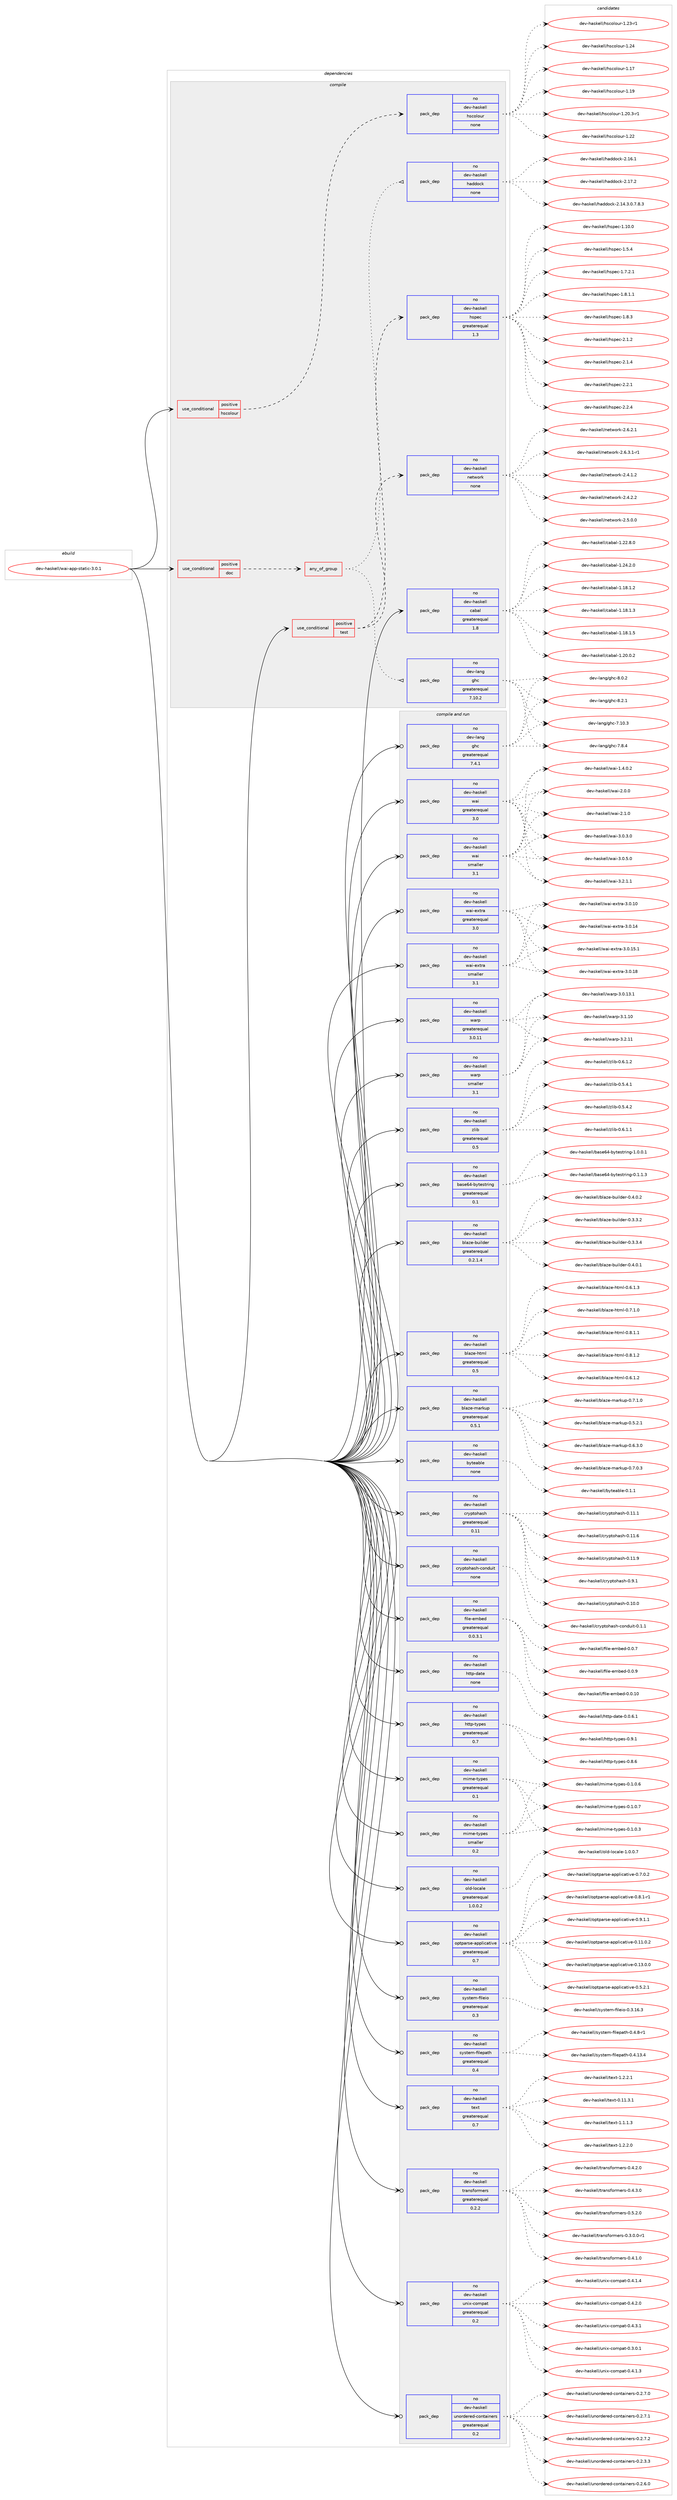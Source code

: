 digraph prolog {

# *************
# Graph options
# *************

newrank=true;
concentrate=true;
compound=true;
graph [rankdir=LR,fontname=Helvetica,fontsize=10,ranksep=1.5];#, ranksep=2.5, nodesep=0.2];
edge  [arrowhead=vee];
node  [fontname=Helvetica,fontsize=10];

# **********
# The ebuild
# **********

subgraph cluster_leftcol {
color=gray;
rank=same;
label=<<i>ebuild</i>>;
id [label="dev-haskell/wai-app-static-3.0.1", color=red, width=4, href="../dev-haskell/wai-app-static-3.0.1.svg"];
}

# ****************
# The dependencies
# ****************

subgraph cluster_midcol {
color=gray;
label=<<i>dependencies</i>>;
subgraph cluster_compile {
fillcolor="#eeeeee";
style=filled;
label=<<i>compile</i>>;
subgraph cond21308 {
dependency95337 [label=<<TABLE BORDER="0" CELLBORDER="1" CELLSPACING="0" CELLPADDING="4"><TR><TD ROWSPAN="3" CELLPADDING="10">use_conditional</TD></TR><TR><TD>positive</TD></TR><TR><TD>doc</TD></TR></TABLE>>, shape=none, color=red];
subgraph any2870 {
dependency95338 [label=<<TABLE BORDER="0" CELLBORDER="1" CELLSPACING="0" CELLPADDING="4"><TR><TD CELLPADDING="10">any_of_group</TD></TR></TABLE>>, shape=none, color=red];subgraph pack71129 {
dependency95339 [label=<<TABLE BORDER="0" CELLBORDER="1" CELLSPACING="0" CELLPADDING="4" WIDTH="220"><TR><TD ROWSPAN="6" CELLPADDING="30">pack_dep</TD></TR><TR><TD WIDTH="110">no</TD></TR><TR><TD>dev-haskell</TD></TR><TR><TD>haddock</TD></TR><TR><TD>none</TD></TR><TR><TD></TD></TR></TABLE>>, shape=none, color=blue];
}
dependency95338:e -> dependency95339:w [weight=20,style="dotted",arrowhead="oinv"];
subgraph pack71130 {
dependency95340 [label=<<TABLE BORDER="0" CELLBORDER="1" CELLSPACING="0" CELLPADDING="4" WIDTH="220"><TR><TD ROWSPAN="6" CELLPADDING="30">pack_dep</TD></TR><TR><TD WIDTH="110">no</TD></TR><TR><TD>dev-lang</TD></TR><TR><TD>ghc</TD></TR><TR><TD>greaterequal</TD></TR><TR><TD>7.10.2</TD></TR></TABLE>>, shape=none, color=blue];
}
dependency95338:e -> dependency95340:w [weight=20,style="dotted",arrowhead="oinv"];
}
dependency95337:e -> dependency95338:w [weight=20,style="dashed",arrowhead="vee"];
}
id:e -> dependency95337:w [weight=20,style="solid",arrowhead="vee"];
subgraph cond21309 {
dependency95341 [label=<<TABLE BORDER="0" CELLBORDER="1" CELLSPACING="0" CELLPADDING="4"><TR><TD ROWSPAN="3" CELLPADDING="10">use_conditional</TD></TR><TR><TD>positive</TD></TR><TR><TD>hscolour</TD></TR></TABLE>>, shape=none, color=red];
subgraph pack71131 {
dependency95342 [label=<<TABLE BORDER="0" CELLBORDER="1" CELLSPACING="0" CELLPADDING="4" WIDTH="220"><TR><TD ROWSPAN="6" CELLPADDING="30">pack_dep</TD></TR><TR><TD WIDTH="110">no</TD></TR><TR><TD>dev-haskell</TD></TR><TR><TD>hscolour</TD></TR><TR><TD>none</TD></TR><TR><TD></TD></TR></TABLE>>, shape=none, color=blue];
}
dependency95341:e -> dependency95342:w [weight=20,style="dashed",arrowhead="vee"];
}
id:e -> dependency95341:w [weight=20,style="solid",arrowhead="vee"];
subgraph cond21310 {
dependency95343 [label=<<TABLE BORDER="0" CELLBORDER="1" CELLSPACING="0" CELLPADDING="4"><TR><TD ROWSPAN="3" CELLPADDING="10">use_conditional</TD></TR><TR><TD>positive</TD></TR><TR><TD>test</TD></TR></TABLE>>, shape=none, color=red];
subgraph pack71132 {
dependency95344 [label=<<TABLE BORDER="0" CELLBORDER="1" CELLSPACING="0" CELLPADDING="4" WIDTH="220"><TR><TD ROWSPAN="6" CELLPADDING="30">pack_dep</TD></TR><TR><TD WIDTH="110">no</TD></TR><TR><TD>dev-haskell</TD></TR><TR><TD>hspec</TD></TR><TR><TD>greaterequal</TD></TR><TR><TD>1.3</TD></TR></TABLE>>, shape=none, color=blue];
}
dependency95343:e -> dependency95344:w [weight=20,style="dashed",arrowhead="vee"];
subgraph pack71133 {
dependency95345 [label=<<TABLE BORDER="0" CELLBORDER="1" CELLSPACING="0" CELLPADDING="4" WIDTH="220"><TR><TD ROWSPAN="6" CELLPADDING="30">pack_dep</TD></TR><TR><TD WIDTH="110">no</TD></TR><TR><TD>dev-haskell</TD></TR><TR><TD>network</TD></TR><TR><TD>none</TD></TR><TR><TD></TD></TR></TABLE>>, shape=none, color=blue];
}
dependency95343:e -> dependency95345:w [weight=20,style="dashed",arrowhead="vee"];
}
id:e -> dependency95343:w [weight=20,style="solid",arrowhead="vee"];
subgraph pack71134 {
dependency95346 [label=<<TABLE BORDER="0" CELLBORDER="1" CELLSPACING="0" CELLPADDING="4" WIDTH="220"><TR><TD ROWSPAN="6" CELLPADDING="30">pack_dep</TD></TR><TR><TD WIDTH="110">no</TD></TR><TR><TD>dev-haskell</TD></TR><TR><TD>cabal</TD></TR><TR><TD>greaterequal</TD></TR><TR><TD>1.8</TD></TR></TABLE>>, shape=none, color=blue];
}
id:e -> dependency95346:w [weight=20,style="solid",arrowhead="vee"];
}
subgraph cluster_compileandrun {
fillcolor="#eeeeee";
style=filled;
label=<<i>compile and run</i>>;
subgraph pack71135 {
dependency95347 [label=<<TABLE BORDER="0" CELLBORDER="1" CELLSPACING="0" CELLPADDING="4" WIDTH="220"><TR><TD ROWSPAN="6" CELLPADDING="30">pack_dep</TD></TR><TR><TD WIDTH="110">no</TD></TR><TR><TD>dev-haskell</TD></TR><TR><TD>base64-bytestring</TD></TR><TR><TD>greaterequal</TD></TR><TR><TD>0.1</TD></TR></TABLE>>, shape=none, color=blue];
}
id:e -> dependency95347:w [weight=20,style="solid",arrowhead="odotvee"];
subgraph pack71136 {
dependency95348 [label=<<TABLE BORDER="0" CELLBORDER="1" CELLSPACING="0" CELLPADDING="4" WIDTH="220"><TR><TD ROWSPAN="6" CELLPADDING="30">pack_dep</TD></TR><TR><TD WIDTH="110">no</TD></TR><TR><TD>dev-haskell</TD></TR><TR><TD>blaze-builder</TD></TR><TR><TD>greaterequal</TD></TR><TR><TD>0.2.1.4</TD></TR></TABLE>>, shape=none, color=blue];
}
id:e -> dependency95348:w [weight=20,style="solid",arrowhead="odotvee"];
subgraph pack71137 {
dependency95349 [label=<<TABLE BORDER="0" CELLBORDER="1" CELLSPACING="0" CELLPADDING="4" WIDTH="220"><TR><TD ROWSPAN="6" CELLPADDING="30">pack_dep</TD></TR><TR><TD WIDTH="110">no</TD></TR><TR><TD>dev-haskell</TD></TR><TR><TD>blaze-html</TD></TR><TR><TD>greaterequal</TD></TR><TR><TD>0.5</TD></TR></TABLE>>, shape=none, color=blue];
}
id:e -> dependency95349:w [weight=20,style="solid",arrowhead="odotvee"];
subgraph pack71138 {
dependency95350 [label=<<TABLE BORDER="0" CELLBORDER="1" CELLSPACING="0" CELLPADDING="4" WIDTH="220"><TR><TD ROWSPAN="6" CELLPADDING="30">pack_dep</TD></TR><TR><TD WIDTH="110">no</TD></TR><TR><TD>dev-haskell</TD></TR><TR><TD>blaze-markup</TD></TR><TR><TD>greaterequal</TD></TR><TR><TD>0.5.1</TD></TR></TABLE>>, shape=none, color=blue];
}
id:e -> dependency95350:w [weight=20,style="solid",arrowhead="odotvee"];
subgraph pack71139 {
dependency95351 [label=<<TABLE BORDER="0" CELLBORDER="1" CELLSPACING="0" CELLPADDING="4" WIDTH="220"><TR><TD ROWSPAN="6" CELLPADDING="30">pack_dep</TD></TR><TR><TD WIDTH="110">no</TD></TR><TR><TD>dev-haskell</TD></TR><TR><TD>byteable</TD></TR><TR><TD>none</TD></TR><TR><TD></TD></TR></TABLE>>, shape=none, color=blue];
}
id:e -> dependency95351:w [weight=20,style="solid",arrowhead="odotvee"];
subgraph pack71140 {
dependency95352 [label=<<TABLE BORDER="0" CELLBORDER="1" CELLSPACING="0" CELLPADDING="4" WIDTH="220"><TR><TD ROWSPAN="6" CELLPADDING="30">pack_dep</TD></TR><TR><TD WIDTH="110">no</TD></TR><TR><TD>dev-haskell</TD></TR><TR><TD>cryptohash</TD></TR><TR><TD>greaterequal</TD></TR><TR><TD>0.11</TD></TR></TABLE>>, shape=none, color=blue];
}
id:e -> dependency95352:w [weight=20,style="solid",arrowhead="odotvee"];
subgraph pack71141 {
dependency95353 [label=<<TABLE BORDER="0" CELLBORDER="1" CELLSPACING="0" CELLPADDING="4" WIDTH="220"><TR><TD ROWSPAN="6" CELLPADDING="30">pack_dep</TD></TR><TR><TD WIDTH="110">no</TD></TR><TR><TD>dev-haskell</TD></TR><TR><TD>cryptohash-conduit</TD></TR><TR><TD>none</TD></TR><TR><TD></TD></TR></TABLE>>, shape=none, color=blue];
}
id:e -> dependency95353:w [weight=20,style="solid",arrowhead="odotvee"];
subgraph pack71142 {
dependency95354 [label=<<TABLE BORDER="0" CELLBORDER="1" CELLSPACING="0" CELLPADDING="4" WIDTH="220"><TR><TD ROWSPAN="6" CELLPADDING="30">pack_dep</TD></TR><TR><TD WIDTH="110">no</TD></TR><TR><TD>dev-haskell</TD></TR><TR><TD>file-embed</TD></TR><TR><TD>greaterequal</TD></TR><TR><TD>0.0.3.1</TD></TR></TABLE>>, shape=none, color=blue];
}
id:e -> dependency95354:w [weight=20,style="solid",arrowhead="odotvee"];
subgraph pack71143 {
dependency95355 [label=<<TABLE BORDER="0" CELLBORDER="1" CELLSPACING="0" CELLPADDING="4" WIDTH="220"><TR><TD ROWSPAN="6" CELLPADDING="30">pack_dep</TD></TR><TR><TD WIDTH="110">no</TD></TR><TR><TD>dev-haskell</TD></TR><TR><TD>http-date</TD></TR><TR><TD>none</TD></TR><TR><TD></TD></TR></TABLE>>, shape=none, color=blue];
}
id:e -> dependency95355:w [weight=20,style="solid",arrowhead="odotvee"];
subgraph pack71144 {
dependency95356 [label=<<TABLE BORDER="0" CELLBORDER="1" CELLSPACING="0" CELLPADDING="4" WIDTH="220"><TR><TD ROWSPAN="6" CELLPADDING="30">pack_dep</TD></TR><TR><TD WIDTH="110">no</TD></TR><TR><TD>dev-haskell</TD></TR><TR><TD>http-types</TD></TR><TR><TD>greaterequal</TD></TR><TR><TD>0.7</TD></TR></TABLE>>, shape=none, color=blue];
}
id:e -> dependency95356:w [weight=20,style="solid",arrowhead="odotvee"];
subgraph pack71145 {
dependency95357 [label=<<TABLE BORDER="0" CELLBORDER="1" CELLSPACING="0" CELLPADDING="4" WIDTH="220"><TR><TD ROWSPAN="6" CELLPADDING="30">pack_dep</TD></TR><TR><TD WIDTH="110">no</TD></TR><TR><TD>dev-haskell</TD></TR><TR><TD>mime-types</TD></TR><TR><TD>greaterequal</TD></TR><TR><TD>0.1</TD></TR></TABLE>>, shape=none, color=blue];
}
id:e -> dependency95357:w [weight=20,style="solid",arrowhead="odotvee"];
subgraph pack71146 {
dependency95358 [label=<<TABLE BORDER="0" CELLBORDER="1" CELLSPACING="0" CELLPADDING="4" WIDTH="220"><TR><TD ROWSPAN="6" CELLPADDING="30">pack_dep</TD></TR><TR><TD WIDTH="110">no</TD></TR><TR><TD>dev-haskell</TD></TR><TR><TD>mime-types</TD></TR><TR><TD>smaller</TD></TR><TR><TD>0.2</TD></TR></TABLE>>, shape=none, color=blue];
}
id:e -> dependency95358:w [weight=20,style="solid",arrowhead="odotvee"];
subgraph pack71147 {
dependency95359 [label=<<TABLE BORDER="0" CELLBORDER="1" CELLSPACING="0" CELLPADDING="4" WIDTH="220"><TR><TD ROWSPAN="6" CELLPADDING="30">pack_dep</TD></TR><TR><TD WIDTH="110">no</TD></TR><TR><TD>dev-haskell</TD></TR><TR><TD>old-locale</TD></TR><TR><TD>greaterequal</TD></TR><TR><TD>1.0.0.2</TD></TR></TABLE>>, shape=none, color=blue];
}
id:e -> dependency95359:w [weight=20,style="solid",arrowhead="odotvee"];
subgraph pack71148 {
dependency95360 [label=<<TABLE BORDER="0" CELLBORDER="1" CELLSPACING="0" CELLPADDING="4" WIDTH="220"><TR><TD ROWSPAN="6" CELLPADDING="30">pack_dep</TD></TR><TR><TD WIDTH="110">no</TD></TR><TR><TD>dev-haskell</TD></TR><TR><TD>optparse-applicative</TD></TR><TR><TD>greaterequal</TD></TR><TR><TD>0.7</TD></TR></TABLE>>, shape=none, color=blue];
}
id:e -> dependency95360:w [weight=20,style="solid",arrowhead="odotvee"];
subgraph pack71149 {
dependency95361 [label=<<TABLE BORDER="0" CELLBORDER="1" CELLSPACING="0" CELLPADDING="4" WIDTH="220"><TR><TD ROWSPAN="6" CELLPADDING="30">pack_dep</TD></TR><TR><TD WIDTH="110">no</TD></TR><TR><TD>dev-haskell</TD></TR><TR><TD>system-fileio</TD></TR><TR><TD>greaterequal</TD></TR><TR><TD>0.3</TD></TR></TABLE>>, shape=none, color=blue];
}
id:e -> dependency95361:w [weight=20,style="solid",arrowhead="odotvee"];
subgraph pack71150 {
dependency95362 [label=<<TABLE BORDER="0" CELLBORDER="1" CELLSPACING="0" CELLPADDING="4" WIDTH="220"><TR><TD ROWSPAN="6" CELLPADDING="30">pack_dep</TD></TR><TR><TD WIDTH="110">no</TD></TR><TR><TD>dev-haskell</TD></TR><TR><TD>system-filepath</TD></TR><TR><TD>greaterequal</TD></TR><TR><TD>0.4</TD></TR></TABLE>>, shape=none, color=blue];
}
id:e -> dependency95362:w [weight=20,style="solid",arrowhead="odotvee"];
subgraph pack71151 {
dependency95363 [label=<<TABLE BORDER="0" CELLBORDER="1" CELLSPACING="0" CELLPADDING="4" WIDTH="220"><TR><TD ROWSPAN="6" CELLPADDING="30">pack_dep</TD></TR><TR><TD WIDTH="110">no</TD></TR><TR><TD>dev-haskell</TD></TR><TR><TD>text</TD></TR><TR><TD>greaterequal</TD></TR><TR><TD>0.7</TD></TR></TABLE>>, shape=none, color=blue];
}
id:e -> dependency95363:w [weight=20,style="solid",arrowhead="odotvee"];
subgraph pack71152 {
dependency95364 [label=<<TABLE BORDER="0" CELLBORDER="1" CELLSPACING="0" CELLPADDING="4" WIDTH="220"><TR><TD ROWSPAN="6" CELLPADDING="30">pack_dep</TD></TR><TR><TD WIDTH="110">no</TD></TR><TR><TD>dev-haskell</TD></TR><TR><TD>transformers</TD></TR><TR><TD>greaterequal</TD></TR><TR><TD>0.2.2</TD></TR></TABLE>>, shape=none, color=blue];
}
id:e -> dependency95364:w [weight=20,style="solid",arrowhead="odotvee"];
subgraph pack71153 {
dependency95365 [label=<<TABLE BORDER="0" CELLBORDER="1" CELLSPACING="0" CELLPADDING="4" WIDTH="220"><TR><TD ROWSPAN="6" CELLPADDING="30">pack_dep</TD></TR><TR><TD WIDTH="110">no</TD></TR><TR><TD>dev-haskell</TD></TR><TR><TD>unix-compat</TD></TR><TR><TD>greaterequal</TD></TR><TR><TD>0.2</TD></TR></TABLE>>, shape=none, color=blue];
}
id:e -> dependency95365:w [weight=20,style="solid",arrowhead="odotvee"];
subgraph pack71154 {
dependency95366 [label=<<TABLE BORDER="0" CELLBORDER="1" CELLSPACING="0" CELLPADDING="4" WIDTH="220"><TR><TD ROWSPAN="6" CELLPADDING="30">pack_dep</TD></TR><TR><TD WIDTH="110">no</TD></TR><TR><TD>dev-haskell</TD></TR><TR><TD>unordered-containers</TD></TR><TR><TD>greaterequal</TD></TR><TR><TD>0.2</TD></TR></TABLE>>, shape=none, color=blue];
}
id:e -> dependency95366:w [weight=20,style="solid",arrowhead="odotvee"];
subgraph pack71155 {
dependency95367 [label=<<TABLE BORDER="0" CELLBORDER="1" CELLSPACING="0" CELLPADDING="4" WIDTH="220"><TR><TD ROWSPAN="6" CELLPADDING="30">pack_dep</TD></TR><TR><TD WIDTH="110">no</TD></TR><TR><TD>dev-haskell</TD></TR><TR><TD>wai</TD></TR><TR><TD>greaterequal</TD></TR><TR><TD>3.0</TD></TR></TABLE>>, shape=none, color=blue];
}
id:e -> dependency95367:w [weight=20,style="solid",arrowhead="odotvee"];
subgraph pack71156 {
dependency95368 [label=<<TABLE BORDER="0" CELLBORDER="1" CELLSPACING="0" CELLPADDING="4" WIDTH="220"><TR><TD ROWSPAN="6" CELLPADDING="30">pack_dep</TD></TR><TR><TD WIDTH="110">no</TD></TR><TR><TD>dev-haskell</TD></TR><TR><TD>wai</TD></TR><TR><TD>smaller</TD></TR><TR><TD>3.1</TD></TR></TABLE>>, shape=none, color=blue];
}
id:e -> dependency95368:w [weight=20,style="solid",arrowhead="odotvee"];
subgraph pack71157 {
dependency95369 [label=<<TABLE BORDER="0" CELLBORDER="1" CELLSPACING="0" CELLPADDING="4" WIDTH="220"><TR><TD ROWSPAN="6" CELLPADDING="30">pack_dep</TD></TR><TR><TD WIDTH="110">no</TD></TR><TR><TD>dev-haskell</TD></TR><TR><TD>wai-extra</TD></TR><TR><TD>greaterequal</TD></TR><TR><TD>3.0</TD></TR></TABLE>>, shape=none, color=blue];
}
id:e -> dependency95369:w [weight=20,style="solid",arrowhead="odotvee"];
subgraph pack71158 {
dependency95370 [label=<<TABLE BORDER="0" CELLBORDER="1" CELLSPACING="0" CELLPADDING="4" WIDTH="220"><TR><TD ROWSPAN="6" CELLPADDING="30">pack_dep</TD></TR><TR><TD WIDTH="110">no</TD></TR><TR><TD>dev-haskell</TD></TR><TR><TD>wai-extra</TD></TR><TR><TD>smaller</TD></TR><TR><TD>3.1</TD></TR></TABLE>>, shape=none, color=blue];
}
id:e -> dependency95370:w [weight=20,style="solid",arrowhead="odotvee"];
subgraph pack71159 {
dependency95371 [label=<<TABLE BORDER="0" CELLBORDER="1" CELLSPACING="0" CELLPADDING="4" WIDTH="220"><TR><TD ROWSPAN="6" CELLPADDING="30">pack_dep</TD></TR><TR><TD WIDTH="110">no</TD></TR><TR><TD>dev-haskell</TD></TR><TR><TD>warp</TD></TR><TR><TD>greaterequal</TD></TR><TR><TD>3.0.11</TD></TR></TABLE>>, shape=none, color=blue];
}
id:e -> dependency95371:w [weight=20,style="solid",arrowhead="odotvee"];
subgraph pack71160 {
dependency95372 [label=<<TABLE BORDER="0" CELLBORDER="1" CELLSPACING="0" CELLPADDING="4" WIDTH="220"><TR><TD ROWSPAN="6" CELLPADDING="30">pack_dep</TD></TR><TR><TD WIDTH="110">no</TD></TR><TR><TD>dev-haskell</TD></TR><TR><TD>warp</TD></TR><TR><TD>smaller</TD></TR><TR><TD>3.1</TD></TR></TABLE>>, shape=none, color=blue];
}
id:e -> dependency95372:w [weight=20,style="solid",arrowhead="odotvee"];
subgraph pack71161 {
dependency95373 [label=<<TABLE BORDER="0" CELLBORDER="1" CELLSPACING="0" CELLPADDING="4" WIDTH="220"><TR><TD ROWSPAN="6" CELLPADDING="30">pack_dep</TD></TR><TR><TD WIDTH="110">no</TD></TR><TR><TD>dev-haskell</TD></TR><TR><TD>zlib</TD></TR><TR><TD>greaterequal</TD></TR><TR><TD>0.5</TD></TR></TABLE>>, shape=none, color=blue];
}
id:e -> dependency95373:w [weight=20,style="solid",arrowhead="odotvee"];
subgraph pack71162 {
dependency95374 [label=<<TABLE BORDER="0" CELLBORDER="1" CELLSPACING="0" CELLPADDING="4" WIDTH="220"><TR><TD ROWSPAN="6" CELLPADDING="30">pack_dep</TD></TR><TR><TD WIDTH="110">no</TD></TR><TR><TD>dev-lang</TD></TR><TR><TD>ghc</TD></TR><TR><TD>greaterequal</TD></TR><TR><TD>7.4.1</TD></TR></TABLE>>, shape=none, color=blue];
}
id:e -> dependency95374:w [weight=20,style="solid",arrowhead="odotvee"];
}
subgraph cluster_run {
fillcolor="#eeeeee";
style=filled;
label=<<i>run</i>>;
}
}

# **************
# The candidates
# **************

subgraph cluster_choices {
rank=same;
color=gray;
label=<<i>candidates</i>>;

subgraph choice71129 {
color=black;
nodesep=1;
choice1001011184510497115107101108108471049710010011199107455046495246514648465546564651 [label="dev-haskell/haddock-2.14.3.0.7.8.3", color=red, width=4,href="../dev-haskell/haddock-2.14.3.0.7.8.3.svg"];
choice100101118451049711510710110810847104971001001119910745504649544649 [label="dev-haskell/haddock-2.16.1", color=red, width=4,href="../dev-haskell/haddock-2.16.1.svg"];
choice100101118451049711510710110810847104971001001119910745504649554650 [label="dev-haskell/haddock-2.17.2", color=red, width=4,href="../dev-haskell/haddock-2.17.2.svg"];
dependency95339:e -> choice1001011184510497115107101108108471049710010011199107455046495246514648465546564651:w [style=dotted,weight="100"];
dependency95339:e -> choice100101118451049711510710110810847104971001001119910745504649544649:w [style=dotted,weight="100"];
dependency95339:e -> choice100101118451049711510710110810847104971001001119910745504649554650:w [style=dotted,weight="100"];
}
subgraph choice71130 {
color=black;
nodesep=1;
choice1001011184510897110103471031049945554649484651 [label="dev-lang/ghc-7.10.3", color=red, width=4,href="../dev-lang/ghc-7.10.3.svg"];
choice10010111845108971101034710310499455546564652 [label="dev-lang/ghc-7.8.4", color=red, width=4,href="../dev-lang/ghc-7.8.4.svg"];
choice10010111845108971101034710310499455646484650 [label="dev-lang/ghc-8.0.2", color=red, width=4,href="../dev-lang/ghc-8.0.2.svg"];
choice10010111845108971101034710310499455646504649 [label="dev-lang/ghc-8.2.1", color=red, width=4,href="../dev-lang/ghc-8.2.1.svg"];
dependency95340:e -> choice1001011184510897110103471031049945554649484651:w [style=dotted,weight="100"];
dependency95340:e -> choice10010111845108971101034710310499455546564652:w [style=dotted,weight="100"];
dependency95340:e -> choice10010111845108971101034710310499455646484650:w [style=dotted,weight="100"];
dependency95340:e -> choice10010111845108971101034710310499455646504649:w [style=dotted,weight="100"];
}
subgraph choice71131 {
color=black;
nodesep=1;
choice100101118451049711510710110810847104115991111081111171144549464955 [label="dev-haskell/hscolour-1.17", color=red, width=4,href="../dev-haskell/hscolour-1.17.svg"];
choice100101118451049711510710110810847104115991111081111171144549464957 [label="dev-haskell/hscolour-1.19", color=red, width=4,href="../dev-haskell/hscolour-1.19.svg"];
choice10010111845104971151071011081084710411599111108111117114454946504846514511449 [label="dev-haskell/hscolour-1.20.3-r1", color=red, width=4,href="../dev-haskell/hscolour-1.20.3-r1.svg"];
choice100101118451049711510710110810847104115991111081111171144549465050 [label="dev-haskell/hscolour-1.22", color=red, width=4,href="../dev-haskell/hscolour-1.22.svg"];
choice1001011184510497115107101108108471041159911110811111711445494650514511449 [label="dev-haskell/hscolour-1.23-r1", color=red, width=4,href="../dev-haskell/hscolour-1.23-r1.svg"];
choice100101118451049711510710110810847104115991111081111171144549465052 [label="dev-haskell/hscolour-1.24", color=red, width=4,href="../dev-haskell/hscolour-1.24.svg"];
dependency95342:e -> choice100101118451049711510710110810847104115991111081111171144549464955:w [style=dotted,weight="100"];
dependency95342:e -> choice100101118451049711510710110810847104115991111081111171144549464957:w [style=dotted,weight="100"];
dependency95342:e -> choice10010111845104971151071011081084710411599111108111117114454946504846514511449:w [style=dotted,weight="100"];
dependency95342:e -> choice100101118451049711510710110810847104115991111081111171144549465050:w [style=dotted,weight="100"];
dependency95342:e -> choice1001011184510497115107101108108471041159911110811111711445494650514511449:w [style=dotted,weight="100"];
dependency95342:e -> choice100101118451049711510710110810847104115991111081111171144549465052:w [style=dotted,weight="100"];
}
subgraph choice71132 {
color=black;
nodesep=1;
choice1001011184510497115107101108108471041151121019945494649484648 [label="dev-haskell/hspec-1.10.0", color=red, width=4,href="../dev-haskell/hspec-1.10.0.svg"];
choice10010111845104971151071011081084710411511210199454946534652 [label="dev-haskell/hspec-1.5.4", color=red, width=4,href="../dev-haskell/hspec-1.5.4.svg"];
choice100101118451049711510710110810847104115112101994549465546504649 [label="dev-haskell/hspec-1.7.2.1", color=red, width=4,href="../dev-haskell/hspec-1.7.2.1.svg"];
choice100101118451049711510710110810847104115112101994549465646494649 [label="dev-haskell/hspec-1.8.1.1", color=red, width=4,href="../dev-haskell/hspec-1.8.1.1.svg"];
choice10010111845104971151071011081084710411511210199454946564651 [label="dev-haskell/hspec-1.8.3", color=red, width=4,href="../dev-haskell/hspec-1.8.3.svg"];
choice10010111845104971151071011081084710411511210199455046494650 [label="dev-haskell/hspec-2.1.2", color=red, width=4,href="../dev-haskell/hspec-2.1.2.svg"];
choice10010111845104971151071011081084710411511210199455046494652 [label="dev-haskell/hspec-2.1.4", color=red, width=4,href="../dev-haskell/hspec-2.1.4.svg"];
choice10010111845104971151071011081084710411511210199455046504649 [label="dev-haskell/hspec-2.2.1", color=red, width=4,href="../dev-haskell/hspec-2.2.1.svg"];
choice10010111845104971151071011081084710411511210199455046504652 [label="dev-haskell/hspec-2.2.4", color=red, width=4,href="../dev-haskell/hspec-2.2.4.svg"];
dependency95344:e -> choice1001011184510497115107101108108471041151121019945494649484648:w [style=dotted,weight="100"];
dependency95344:e -> choice10010111845104971151071011081084710411511210199454946534652:w [style=dotted,weight="100"];
dependency95344:e -> choice100101118451049711510710110810847104115112101994549465546504649:w [style=dotted,weight="100"];
dependency95344:e -> choice100101118451049711510710110810847104115112101994549465646494649:w [style=dotted,weight="100"];
dependency95344:e -> choice10010111845104971151071011081084710411511210199454946564651:w [style=dotted,weight="100"];
dependency95344:e -> choice10010111845104971151071011081084710411511210199455046494650:w [style=dotted,weight="100"];
dependency95344:e -> choice10010111845104971151071011081084710411511210199455046494652:w [style=dotted,weight="100"];
dependency95344:e -> choice10010111845104971151071011081084710411511210199455046504649:w [style=dotted,weight="100"];
dependency95344:e -> choice10010111845104971151071011081084710411511210199455046504652:w [style=dotted,weight="100"];
}
subgraph choice71133 {
color=black;
nodesep=1;
choice1001011184510497115107101108108471101011161191111141074550465246494650 [label="dev-haskell/network-2.4.1.2", color=red, width=4,href="../dev-haskell/network-2.4.1.2.svg"];
choice1001011184510497115107101108108471101011161191111141074550465246504650 [label="dev-haskell/network-2.4.2.2", color=red, width=4,href="../dev-haskell/network-2.4.2.2.svg"];
choice1001011184510497115107101108108471101011161191111141074550465346484648 [label="dev-haskell/network-2.5.0.0", color=red, width=4,href="../dev-haskell/network-2.5.0.0.svg"];
choice1001011184510497115107101108108471101011161191111141074550465446504649 [label="dev-haskell/network-2.6.2.1", color=red, width=4,href="../dev-haskell/network-2.6.2.1.svg"];
choice10010111845104971151071011081084711010111611911111410745504654465146494511449 [label="dev-haskell/network-2.6.3.1-r1", color=red, width=4,href="../dev-haskell/network-2.6.3.1-r1.svg"];
dependency95345:e -> choice1001011184510497115107101108108471101011161191111141074550465246494650:w [style=dotted,weight="100"];
dependency95345:e -> choice1001011184510497115107101108108471101011161191111141074550465246504650:w [style=dotted,weight="100"];
dependency95345:e -> choice1001011184510497115107101108108471101011161191111141074550465346484648:w [style=dotted,weight="100"];
dependency95345:e -> choice1001011184510497115107101108108471101011161191111141074550465446504649:w [style=dotted,weight="100"];
dependency95345:e -> choice10010111845104971151071011081084711010111611911111410745504654465146494511449:w [style=dotted,weight="100"];
}
subgraph choice71134 {
color=black;
nodesep=1;
choice10010111845104971151071011081084799979897108454946495646494650 [label="dev-haskell/cabal-1.18.1.2", color=red, width=4,href="../dev-haskell/cabal-1.18.1.2.svg"];
choice10010111845104971151071011081084799979897108454946495646494651 [label="dev-haskell/cabal-1.18.1.3", color=red, width=4,href="../dev-haskell/cabal-1.18.1.3.svg"];
choice10010111845104971151071011081084799979897108454946495646494653 [label="dev-haskell/cabal-1.18.1.5", color=red, width=4,href="../dev-haskell/cabal-1.18.1.5.svg"];
choice10010111845104971151071011081084799979897108454946504846484650 [label="dev-haskell/cabal-1.20.0.2", color=red, width=4,href="../dev-haskell/cabal-1.20.0.2.svg"];
choice10010111845104971151071011081084799979897108454946505046564648 [label="dev-haskell/cabal-1.22.8.0", color=red, width=4,href="../dev-haskell/cabal-1.22.8.0.svg"];
choice10010111845104971151071011081084799979897108454946505246504648 [label="dev-haskell/cabal-1.24.2.0", color=red, width=4,href="../dev-haskell/cabal-1.24.2.0.svg"];
dependency95346:e -> choice10010111845104971151071011081084799979897108454946495646494650:w [style=dotted,weight="100"];
dependency95346:e -> choice10010111845104971151071011081084799979897108454946495646494651:w [style=dotted,weight="100"];
dependency95346:e -> choice10010111845104971151071011081084799979897108454946495646494653:w [style=dotted,weight="100"];
dependency95346:e -> choice10010111845104971151071011081084799979897108454946504846484650:w [style=dotted,weight="100"];
dependency95346:e -> choice10010111845104971151071011081084799979897108454946505046564648:w [style=dotted,weight="100"];
dependency95346:e -> choice10010111845104971151071011081084799979897108454946505246504648:w [style=dotted,weight="100"];
}
subgraph choice71135 {
color=black;
nodesep=1;
choice1001011184510497115107101108108479897115101545245981211161011151161141051101034548464946494651 [label="dev-haskell/base64-bytestring-0.1.1.3", color=red, width=4,href="../dev-haskell/base64-bytestring-0.1.1.3.svg"];
choice1001011184510497115107101108108479897115101545245981211161011151161141051101034549464846484649 [label="dev-haskell/base64-bytestring-1.0.0.1", color=red, width=4,href="../dev-haskell/base64-bytestring-1.0.0.1.svg"];
dependency95347:e -> choice1001011184510497115107101108108479897115101545245981211161011151161141051101034548464946494651:w [style=dotted,weight="100"];
dependency95347:e -> choice1001011184510497115107101108108479897115101545245981211161011151161141051101034549464846484649:w [style=dotted,weight="100"];
}
subgraph choice71136 {
color=black;
nodesep=1;
choice100101118451049711510710110810847981089712210145981171051081001011144548465146514650 [label="dev-haskell/blaze-builder-0.3.3.2", color=red, width=4,href="../dev-haskell/blaze-builder-0.3.3.2.svg"];
choice100101118451049711510710110810847981089712210145981171051081001011144548465146514652 [label="dev-haskell/blaze-builder-0.3.3.4", color=red, width=4,href="../dev-haskell/blaze-builder-0.3.3.4.svg"];
choice100101118451049711510710110810847981089712210145981171051081001011144548465246484649 [label="dev-haskell/blaze-builder-0.4.0.1", color=red, width=4,href="../dev-haskell/blaze-builder-0.4.0.1.svg"];
choice100101118451049711510710110810847981089712210145981171051081001011144548465246484650 [label="dev-haskell/blaze-builder-0.4.0.2", color=red, width=4,href="../dev-haskell/blaze-builder-0.4.0.2.svg"];
dependency95348:e -> choice100101118451049711510710110810847981089712210145981171051081001011144548465146514650:w [style=dotted,weight="100"];
dependency95348:e -> choice100101118451049711510710110810847981089712210145981171051081001011144548465146514652:w [style=dotted,weight="100"];
dependency95348:e -> choice100101118451049711510710110810847981089712210145981171051081001011144548465246484649:w [style=dotted,weight="100"];
dependency95348:e -> choice100101118451049711510710110810847981089712210145981171051081001011144548465246484650:w [style=dotted,weight="100"];
}
subgraph choice71137 {
color=black;
nodesep=1;
choice1001011184510497115107101108108479810897122101451041161091084548465446494650 [label="dev-haskell/blaze-html-0.6.1.2", color=red, width=4,href="../dev-haskell/blaze-html-0.6.1.2.svg"];
choice1001011184510497115107101108108479810897122101451041161091084548465446494651 [label="dev-haskell/blaze-html-0.6.1.3", color=red, width=4,href="../dev-haskell/blaze-html-0.6.1.3.svg"];
choice1001011184510497115107101108108479810897122101451041161091084548465546494648 [label="dev-haskell/blaze-html-0.7.1.0", color=red, width=4,href="../dev-haskell/blaze-html-0.7.1.0.svg"];
choice1001011184510497115107101108108479810897122101451041161091084548465646494649 [label="dev-haskell/blaze-html-0.8.1.1", color=red, width=4,href="../dev-haskell/blaze-html-0.8.1.1.svg"];
choice1001011184510497115107101108108479810897122101451041161091084548465646494650 [label="dev-haskell/blaze-html-0.8.1.2", color=red, width=4,href="../dev-haskell/blaze-html-0.8.1.2.svg"];
dependency95349:e -> choice1001011184510497115107101108108479810897122101451041161091084548465446494650:w [style=dotted,weight="100"];
dependency95349:e -> choice1001011184510497115107101108108479810897122101451041161091084548465446494651:w [style=dotted,weight="100"];
dependency95349:e -> choice1001011184510497115107101108108479810897122101451041161091084548465546494648:w [style=dotted,weight="100"];
dependency95349:e -> choice1001011184510497115107101108108479810897122101451041161091084548465646494649:w [style=dotted,weight="100"];
dependency95349:e -> choice1001011184510497115107101108108479810897122101451041161091084548465646494650:w [style=dotted,weight="100"];
}
subgraph choice71138 {
color=black;
nodesep=1;
choice100101118451049711510710110810847981089712210145109971141071171124548465346504649 [label="dev-haskell/blaze-markup-0.5.2.1", color=red, width=4,href="../dev-haskell/blaze-markup-0.5.2.1.svg"];
choice100101118451049711510710110810847981089712210145109971141071171124548465446514648 [label="dev-haskell/blaze-markup-0.6.3.0", color=red, width=4,href="../dev-haskell/blaze-markup-0.6.3.0.svg"];
choice100101118451049711510710110810847981089712210145109971141071171124548465546484651 [label="dev-haskell/blaze-markup-0.7.0.3", color=red, width=4,href="../dev-haskell/blaze-markup-0.7.0.3.svg"];
choice100101118451049711510710110810847981089712210145109971141071171124548465546494648 [label="dev-haskell/blaze-markup-0.7.1.0", color=red, width=4,href="../dev-haskell/blaze-markup-0.7.1.0.svg"];
dependency95350:e -> choice100101118451049711510710110810847981089712210145109971141071171124548465346504649:w [style=dotted,weight="100"];
dependency95350:e -> choice100101118451049711510710110810847981089712210145109971141071171124548465446514648:w [style=dotted,weight="100"];
dependency95350:e -> choice100101118451049711510710110810847981089712210145109971141071171124548465546484651:w [style=dotted,weight="100"];
dependency95350:e -> choice100101118451049711510710110810847981089712210145109971141071171124548465546494648:w [style=dotted,weight="100"];
}
subgraph choice71139 {
color=black;
nodesep=1;
choice100101118451049711510710110810847981211161019798108101454846494649 [label="dev-haskell/byteable-0.1.1", color=red, width=4,href="../dev-haskell/byteable-0.1.1.svg"];
dependency95351:e -> choice100101118451049711510710110810847981211161019798108101454846494649:w [style=dotted,weight="100"];
}
subgraph choice71140 {
color=black;
nodesep=1;
choice100101118451049711510710110810847991141211121161111049711510445484649484648 [label="dev-haskell/cryptohash-0.10.0", color=red, width=4,href="../dev-haskell/cryptohash-0.10.0.svg"];
choice100101118451049711510710110810847991141211121161111049711510445484649494649 [label="dev-haskell/cryptohash-0.11.1", color=red, width=4,href="../dev-haskell/cryptohash-0.11.1.svg"];
choice100101118451049711510710110810847991141211121161111049711510445484649494654 [label="dev-haskell/cryptohash-0.11.6", color=red, width=4,href="../dev-haskell/cryptohash-0.11.6.svg"];
choice100101118451049711510710110810847991141211121161111049711510445484649494657 [label="dev-haskell/cryptohash-0.11.9", color=red, width=4,href="../dev-haskell/cryptohash-0.11.9.svg"];
choice1001011184510497115107101108108479911412111211611110497115104454846574649 [label="dev-haskell/cryptohash-0.9.1", color=red, width=4,href="../dev-haskell/cryptohash-0.9.1.svg"];
dependency95352:e -> choice100101118451049711510710110810847991141211121161111049711510445484649484648:w [style=dotted,weight="100"];
dependency95352:e -> choice100101118451049711510710110810847991141211121161111049711510445484649494649:w [style=dotted,weight="100"];
dependency95352:e -> choice100101118451049711510710110810847991141211121161111049711510445484649494654:w [style=dotted,weight="100"];
dependency95352:e -> choice100101118451049711510710110810847991141211121161111049711510445484649494657:w [style=dotted,weight="100"];
dependency95352:e -> choice1001011184510497115107101108108479911412111211611110497115104454846574649:w [style=dotted,weight="100"];
}
subgraph choice71141 {
color=black;
nodesep=1;
choice10010111845104971151071011081084799114121112116111104971151044599111110100117105116454846494649 [label="dev-haskell/cryptohash-conduit-0.1.1", color=red, width=4,href="../dev-haskell/cryptohash-conduit-0.1.1.svg"];
dependency95353:e -> choice10010111845104971151071011081084799114121112116111104971151044599111110100117105116454846494649:w [style=dotted,weight="100"];
}
subgraph choice71142 {
color=black;
nodesep=1;
choice100101118451049711510710110810847102105108101451011099810110045484648464948 [label="dev-haskell/file-embed-0.0.10", color=red, width=4,href="../dev-haskell/file-embed-0.0.10.svg"];
choice1001011184510497115107101108108471021051081014510110998101100454846484655 [label="dev-haskell/file-embed-0.0.7", color=red, width=4,href="../dev-haskell/file-embed-0.0.7.svg"];
choice1001011184510497115107101108108471021051081014510110998101100454846484657 [label="dev-haskell/file-embed-0.0.9", color=red, width=4,href="../dev-haskell/file-embed-0.0.9.svg"];
dependency95354:e -> choice100101118451049711510710110810847102105108101451011099810110045484648464948:w [style=dotted,weight="100"];
dependency95354:e -> choice1001011184510497115107101108108471021051081014510110998101100454846484655:w [style=dotted,weight="100"];
dependency95354:e -> choice1001011184510497115107101108108471021051081014510110998101100454846484657:w [style=dotted,weight="100"];
}
subgraph choice71143 {
color=black;
nodesep=1;
choice10010111845104971151071011081084710411611611245100971161014548464846544649 [label="dev-haskell/http-date-0.0.6.1", color=red, width=4,href="../dev-haskell/http-date-0.0.6.1.svg"];
dependency95355:e -> choice10010111845104971151071011081084710411611611245100971161014548464846544649:w [style=dotted,weight="100"];
}
subgraph choice71144 {
color=black;
nodesep=1;
choice10010111845104971151071011081084710411611611245116121112101115454846564654 [label="dev-haskell/http-types-0.8.6", color=red, width=4,href="../dev-haskell/http-types-0.8.6.svg"];
choice10010111845104971151071011081084710411611611245116121112101115454846574649 [label="dev-haskell/http-types-0.9.1", color=red, width=4,href="../dev-haskell/http-types-0.9.1.svg"];
dependency95356:e -> choice10010111845104971151071011081084710411611611245116121112101115454846564654:w [style=dotted,weight="100"];
dependency95356:e -> choice10010111845104971151071011081084710411611611245116121112101115454846574649:w [style=dotted,weight="100"];
}
subgraph choice71145 {
color=black;
nodesep=1;
choice100101118451049711510710110810847109105109101451161211121011154548464946484651 [label="dev-haskell/mime-types-0.1.0.3", color=red, width=4,href="../dev-haskell/mime-types-0.1.0.3.svg"];
choice100101118451049711510710110810847109105109101451161211121011154548464946484654 [label="dev-haskell/mime-types-0.1.0.6", color=red, width=4,href="../dev-haskell/mime-types-0.1.0.6.svg"];
choice100101118451049711510710110810847109105109101451161211121011154548464946484655 [label="dev-haskell/mime-types-0.1.0.7", color=red, width=4,href="../dev-haskell/mime-types-0.1.0.7.svg"];
dependency95357:e -> choice100101118451049711510710110810847109105109101451161211121011154548464946484651:w [style=dotted,weight="100"];
dependency95357:e -> choice100101118451049711510710110810847109105109101451161211121011154548464946484654:w [style=dotted,weight="100"];
dependency95357:e -> choice100101118451049711510710110810847109105109101451161211121011154548464946484655:w [style=dotted,weight="100"];
}
subgraph choice71146 {
color=black;
nodesep=1;
choice100101118451049711510710110810847109105109101451161211121011154548464946484651 [label="dev-haskell/mime-types-0.1.0.3", color=red, width=4,href="../dev-haskell/mime-types-0.1.0.3.svg"];
choice100101118451049711510710110810847109105109101451161211121011154548464946484654 [label="dev-haskell/mime-types-0.1.0.6", color=red, width=4,href="../dev-haskell/mime-types-0.1.0.6.svg"];
choice100101118451049711510710110810847109105109101451161211121011154548464946484655 [label="dev-haskell/mime-types-0.1.0.7", color=red, width=4,href="../dev-haskell/mime-types-0.1.0.7.svg"];
dependency95358:e -> choice100101118451049711510710110810847109105109101451161211121011154548464946484651:w [style=dotted,weight="100"];
dependency95358:e -> choice100101118451049711510710110810847109105109101451161211121011154548464946484654:w [style=dotted,weight="100"];
dependency95358:e -> choice100101118451049711510710110810847109105109101451161211121011154548464946484655:w [style=dotted,weight="100"];
}
subgraph choice71147 {
color=black;
nodesep=1;
choice1001011184510497115107101108108471111081004510811199971081014549464846484655 [label="dev-haskell/old-locale-1.0.0.7", color=red, width=4,href="../dev-haskell/old-locale-1.0.0.7.svg"];
dependency95359:e -> choice1001011184510497115107101108108471111081004510811199971081014549464846484655:w [style=dotted,weight="100"];
}
subgraph choice71148 {
color=black;
nodesep=1;
choice1001011184510497115107101108108471111121161129711411510145971121121081059997116105118101454846494946484650 [label="dev-haskell/optparse-applicative-0.11.0.2", color=red, width=4,href="../dev-haskell/optparse-applicative-0.11.0.2.svg"];
choice1001011184510497115107101108108471111121161129711411510145971121121081059997116105118101454846495146484648 [label="dev-haskell/optparse-applicative-0.13.0.0", color=red, width=4,href="../dev-haskell/optparse-applicative-0.13.0.0.svg"];
choice10010111845104971151071011081084711111211611297114115101459711211210810599971161051181014548465346504649 [label="dev-haskell/optparse-applicative-0.5.2.1", color=red, width=4,href="../dev-haskell/optparse-applicative-0.5.2.1.svg"];
choice10010111845104971151071011081084711111211611297114115101459711211210810599971161051181014548465546484650 [label="dev-haskell/optparse-applicative-0.7.0.2", color=red, width=4,href="../dev-haskell/optparse-applicative-0.7.0.2.svg"];
choice10010111845104971151071011081084711111211611297114115101459711211210810599971161051181014548465646494511449 [label="dev-haskell/optparse-applicative-0.8.1-r1", color=red, width=4,href="../dev-haskell/optparse-applicative-0.8.1-r1.svg"];
choice10010111845104971151071011081084711111211611297114115101459711211210810599971161051181014548465746494649 [label="dev-haskell/optparse-applicative-0.9.1.1", color=red, width=4,href="../dev-haskell/optparse-applicative-0.9.1.1.svg"];
dependency95360:e -> choice1001011184510497115107101108108471111121161129711411510145971121121081059997116105118101454846494946484650:w [style=dotted,weight="100"];
dependency95360:e -> choice1001011184510497115107101108108471111121161129711411510145971121121081059997116105118101454846495146484648:w [style=dotted,weight="100"];
dependency95360:e -> choice10010111845104971151071011081084711111211611297114115101459711211210810599971161051181014548465346504649:w [style=dotted,weight="100"];
dependency95360:e -> choice10010111845104971151071011081084711111211611297114115101459711211210810599971161051181014548465546484650:w [style=dotted,weight="100"];
dependency95360:e -> choice10010111845104971151071011081084711111211611297114115101459711211210810599971161051181014548465646494511449:w [style=dotted,weight="100"];
dependency95360:e -> choice10010111845104971151071011081084711111211611297114115101459711211210810599971161051181014548465746494649:w [style=dotted,weight="100"];
}
subgraph choice71149 {
color=black;
nodesep=1;
choice10010111845104971151071011081084711512111511610110945102105108101105111454846514649544651 [label="dev-haskell/system-fileio-0.3.16.3", color=red, width=4,href="../dev-haskell/system-fileio-0.3.16.3.svg"];
dependency95361:e -> choice10010111845104971151071011081084711512111511610110945102105108101105111454846514649544651:w [style=dotted,weight="100"];
}
subgraph choice71150 {
color=black;
nodesep=1;
choice1001011184510497115107101108108471151211151161011094510210510810111297116104454846524649514652 [label="dev-haskell/system-filepath-0.4.13.4", color=red, width=4,href="../dev-haskell/system-filepath-0.4.13.4.svg"];
choice10010111845104971151071011081084711512111511610110945102105108101112971161044548465246564511449 [label="dev-haskell/system-filepath-0.4.8-r1", color=red, width=4,href="../dev-haskell/system-filepath-0.4.8-r1.svg"];
dependency95362:e -> choice1001011184510497115107101108108471151211151161011094510210510810111297116104454846524649514652:w [style=dotted,weight="100"];
dependency95362:e -> choice10010111845104971151071011081084711512111511610110945102105108101112971161044548465246564511449:w [style=dotted,weight="100"];
}
subgraph choice71151 {
color=black;
nodesep=1;
choice100101118451049711510710110810847116101120116454846494946514649 [label="dev-haskell/text-0.11.3.1", color=red, width=4,href="../dev-haskell/text-0.11.3.1.svg"];
choice1001011184510497115107101108108471161011201164549464946494651 [label="dev-haskell/text-1.1.1.3", color=red, width=4,href="../dev-haskell/text-1.1.1.3.svg"];
choice1001011184510497115107101108108471161011201164549465046504648 [label="dev-haskell/text-1.2.2.0", color=red, width=4,href="../dev-haskell/text-1.2.2.0.svg"];
choice1001011184510497115107101108108471161011201164549465046504649 [label="dev-haskell/text-1.2.2.1", color=red, width=4,href="../dev-haskell/text-1.2.2.1.svg"];
dependency95363:e -> choice100101118451049711510710110810847116101120116454846494946514649:w [style=dotted,weight="100"];
dependency95363:e -> choice1001011184510497115107101108108471161011201164549464946494651:w [style=dotted,weight="100"];
dependency95363:e -> choice1001011184510497115107101108108471161011201164549465046504648:w [style=dotted,weight="100"];
dependency95363:e -> choice1001011184510497115107101108108471161011201164549465046504649:w [style=dotted,weight="100"];
}
subgraph choice71152 {
color=black;
nodesep=1;
choice1001011184510497115107101108108471161149711011510211111410910111411545484651464846484511449 [label="dev-haskell/transformers-0.3.0.0-r1", color=red, width=4,href="../dev-haskell/transformers-0.3.0.0-r1.svg"];
choice100101118451049711510710110810847116114971101151021111141091011141154548465246494648 [label="dev-haskell/transformers-0.4.1.0", color=red, width=4,href="../dev-haskell/transformers-0.4.1.0.svg"];
choice100101118451049711510710110810847116114971101151021111141091011141154548465246504648 [label="dev-haskell/transformers-0.4.2.0", color=red, width=4,href="../dev-haskell/transformers-0.4.2.0.svg"];
choice100101118451049711510710110810847116114971101151021111141091011141154548465246514648 [label="dev-haskell/transformers-0.4.3.0", color=red, width=4,href="../dev-haskell/transformers-0.4.3.0.svg"];
choice100101118451049711510710110810847116114971101151021111141091011141154548465346504648 [label="dev-haskell/transformers-0.5.2.0", color=red, width=4,href="../dev-haskell/transformers-0.5.2.0.svg"];
dependency95364:e -> choice1001011184510497115107101108108471161149711011510211111410910111411545484651464846484511449:w [style=dotted,weight="100"];
dependency95364:e -> choice100101118451049711510710110810847116114971101151021111141091011141154548465246494648:w [style=dotted,weight="100"];
dependency95364:e -> choice100101118451049711510710110810847116114971101151021111141091011141154548465246504648:w [style=dotted,weight="100"];
dependency95364:e -> choice100101118451049711510710110810847116114971101151021111141091011141154548465246514648:w [style=dotted,weight="100"];
dependency95364:e -> choice100101118451049711510710110810847116114971101151021111141091011141154548465346504648:w [style=dotted,weight="100"];
}
subgraph choice71153 {
color=black;
nodesep=1;
choice1001011184510497115107101108108471171101051204599111109112971164548465146484649 [label="dev-haskell/unix-compat-0.3.0.1", color=red, width=4,href="../dev-haskell/unix-compat-0.3.0.1.svg"];
choice1001011184510497115107101108108471171101051204599111109112971164548465246494651 [label="dev-haskell/unix-compat-0.4.1.3", color=red, width=4,href="../dev-haskell/unix-compat-0.4.1.3.svg"];
choice1001011184510497115107101108108471171101051204599111109112971164548465246494652 [label="dev-haskell/unix-compat-0.4.1.4", color=red, width=4,href="../dev-haskell/unix-compat-0.4.1.4.svg"];
choice1001011184510497115107101108108471171101051204599111109112971164548465246504648 [label="dev-haskell/unix-compat-0.4.2.0", color=red, width=4,href="../dev-haskell/unix-compat-0.4.2.0.svg"];
choice1001011184510497115107101108108471171101051204599111109112971164548465246514649 [label="dev-haskell/unix-compat-0.4.3.1", color=red, width=4,href="../dev-haskell/unix-compat-0.4.3.1.svg"];
dependency95365:e -> choice1001011184510497115107101108108471171101051204599111109112971164548465146484649:w [style=dotted,weight="100"];
dependency95365:e -> choice1001011184510497115107101108108471171101051204599111109112971164548465246494651:w [style=dotted,weight="100"];
dependency95365:e -> choice1001011184510497115107101108108471171101051204599111109112971164548465246494652:w [style=dotted,weight="100"];
dependency95365:e -> choice1001011184510497115107101108108471171101051204599111109112971164548465246504648:w [style=dotted,weight="100"];
dependency95365:e -> choice1001011184510497115107101108108471171101051204599111109112971164548465246514649:w [style=dotted,weight="100"];
}
subgraph choice71154 {
color=black;
nodesep=1;
choice1001011184510497115107101108108471171101111141001011141011004599111110116971051101011141154548465046514651 [label="dev-haskell/unordered-containers-0.2.3.3", color=red, width=4,href="../dev-haskell/unordered-containers-0.2.3.3.svg"];
choice1001011184510497115107101108108471171101111141001011141011004599111110116971051101011141154548465046544648 [label="dev-haskell/unordered-containers-0.2.6.0", color=red, width=4,href="../dev-haskell/unordered-containers-0.2.6.0.svg"];
choice1001011184510497115107101108108471171101111141001011141011004599111110116971051101011141154548465046554648 [label="dev-haskell/unordered-containers-0.2.7.0", color=red, width=4,href="../dev-haskell/unordered-containers-0.2.7.0.svg"];
choice1001011184510497115107101108108471171101111141001011141011004599111110116971051101011141154548465046554649 [label="dev-haskell/unordered-containers-0.2.7.1", color=red, width=4,href="../dev-haskell/unordered-containers-0.2.7.1.svg"];
choice1001011184510497115107101108108471171101111141001011141011004599111110116971051101011141154548465046554650 [label="dev-haskell/unordered-containers-0.2.7.2", color=red, width=4,href="../dev-haskell/unordered-containers-0.2.7.2.svg"];
dependency95366:e -> choice1001011184510497115107101108108471171101111141001011141011004599111110116971051101011141154548465046514651:w [style=dotted,weight="100"];
dependency95366:e -> choice1001011184510497115107101108108471171101111141001011141011004599111110116971051101011141154548465046544648:w [style=dotted,weight="100"];
dependency95366:e -> choice1001011184510497115107101108108471171101111141001011141011004599111110116971051101011141154548465046554648:w [style=dotted,weight="100"];
dependency95366:e -> choice1001011184510497115107101108108471171101111141001011141011004599111110116971051101011141154548465046554649:w [style=dotted,weight="100"];
dependency95366:e -> choice1001011184510497115107101108108471171101111141001011141011004599111110116971051101011141154548465046554650:w [style=dotted,weight="100"];
}
subgraph choice71155 {
color=black;
nodesep=1;
choice100101118451049711510710110810847119971054549465246484650 [label="dev-haskell/wai-1.4.0.2", color=red, width=4,href="../dev-haskell/wai-1.4.0.2.svg"];
choice10010111845104971151071011081084711997105455046484648 [label="dev-haskell/wai-2.0.0", color=red, width=4,href="../dev-haskell/wai-2.0.0.svg"];
choice10010111845104971151071011081084711997105455046494648 [label="dev-haskell/wai-2.1.0", color=red, width=4,href="../dev-haskell/wai-2.1.0.svg"];
choice100101118451049711510710110810847119971054551464846514648 [label="dev-haskell/wai-3.0.3.0", color=red, width=4,href="../dev-haskell/wai-3.0.3.0.svg"];
choice100101118451049711510710110810847119971054551464846534648 [label="dev-haskell/wai-3.0.5.0", color=red, width=4,href="../dev-haskell/wai-3.0.5.0.svg"];
choice100101118451049711510710110810847119971054551465046494649 [label="dev-haskell/wai-3.2.1.1", color=red, width=4,href="../dev-haskell/wai-3.2.1.1.svg"];
dependency95367:e -> choice100101118451049711510710110810847119971054549465246484650:w [style=dotted,weight="100"];
dependency95367:e -> choice10010111845104971151071011081084711997105455046484648:w [style=dotted,weight="100"];
dependency95367:e -> choice10010111845104971151071011081084711997105455046494648:w [style=dotted,weight="100"];
dependency95367:e -> choice100101118451049711510710110810847119971054551464846514648:w [style=dotted,weight="100"];
dependency95367:e -> choice100101118451049711510710110810847119971054551464846534648:w [style=dotted,weight="100"];
dependency95367:e -> choice100101118451049711510710110810847119971054551465046494649:w [style=dotted,weight="100"];
}
subgraph choice71156 {
color=black;
nodesep=1;
choice100101118451049711510710110810847119971054549465246484650 [label="dev-haskell/wai-1.4.0.2", color=red, width=4,href="../dev-haskell/wai-1.4.0.2.svg"];
choice10010111845104971151071011081084711997105455046484648 [label="dev-haskell/wai-2.0.0", color=red, width=4,href="../dev-haskell/wai-2.0.0.svg"];
choice10010111845104971151071011081084711997105455046494648 [label="dev-haskell/wai-2.1.0", color=red, width=4,href="../dev-haskell/wai-2.1.0.svg"];
choice100101118451049711510710110810847119971054551464846514648 [label="dev-haskell/wai-3.0.3.0", color=red, width=4,href="../dev-haskell/wai-3.0.3.0.svg"];
choice100101118451049711510710110810847119971054551464846534648 [label="dev-haskell/wai-3.0.5.0", color=red, width=4,href="../dev-haskell/wai-3.0.5.0.svg"];
choice100101118451049711510710110810847119971054551465046494649 [label="dev-haskell/wai-3.2.1.1", color=red, width=4,href="../dev-haskell/wai-3.2.1.1.svg"];
dependency95368:e -> choice100101118451049711510710110810847119971054549465246484650:w [style=dotted,weight="100"];
dependency95368:e -> choice10010111845104971151071011081084711997105455046484648:w [style=dotted,weight="100"];
dependency95368:e -> choice10010111845104971151071011081084711997105455046494648:w [style=dotted,weight="100"];
dependency95368:e -> choice100101118451049711510710110810847119971054551464846514648:w [style=dotted,weight="100"];
dependency95368:e -> choice100101118451049711510710110810847119971054551464846534648:w [style=dotted,weight="100"];
dependency95368:e -> choice100101118451049711510710110810847119971054551465046494649:w [style=dotted,weight="100"];
}
subgraph choice71157 {
color=black;
nodesep=1;
choice10010111845104971151071011081084711997105451011201161149745514648464948 [label="dev-haskell/wai-extra-3.0.10", color=red, width=4,href="../dev-haskell/wai-extra-3.0.10.svg"];
choice10010111845104971151071011081084711997105451011201161149745514648464952 [label="dev-haskell/wai-extra-3.0.14", color=red, width=4,href="../dev-haskell/wai-extra-3.0.14.svg"];
choice100101118451049711510710110810847119971054510112011611497455146484649534649 [label="dev-haskell/wai-extra-3.0.15.1", color=red, width=4,href="../dev-haskell/wai-extra-3.0.15.1.svg"];
choice10010111845104971151071011081084711997105451011201161149745514648464956 [label="dev-haskell/wai-extra-3.0.18", color=red, width=4,href="../dev-haskell/wai-extra-3.0.18.svg"];
dependency95369:e -> choice10010111845104971151071011081084711997105451011201161149745514648464948:w [style=dotted,weight="100"];
dependency95369:e -> choice10010111845104971151071011081084711997105451011201161149745514648464952:w [style=dotted,weight="100"];
dependency95369:e -> choice100101118451049711510710110810847119971054510112011611497455146484649534649:w [style=dotted,weight="100"];
dependency95369:e -> choice10010111845104971151071011081084711997105451011201161149745514648464956:w [style=dotted,weight="100"];
}
subgraph choice71158 {
color=black;
nodesep=1;
choice10010111845104971151071011081084711997105451011201161149745514648464948 [label="dev-haskell/wai-extra-3.0.10", color=red, width=4,href="../dev-haskell/wai-extra-3.0.10.svg"];
choice10010111845104971151071011081084711997105451011201161149745514648464952 [label="dev-haskell/wai-extra-3.0.14", color=red, width=4,href="../dev-haskell/wai-extra-3.0.14.svg"];
choice100101118451049711510710110810847119971054510112011611497455146484649534649 [label="dev-haskell/wai-extra-3.0.15.1", color=red, width=4,href="../dev-haskell/wai-extra-3.0.15.1.svg"];
choice10010111845104971151071011081084711997105451011201161149745514648464956 [label="dev-haskell/wai-extra-3.0.18", color=red, width=4,href="../dev-haskell/wai-extra-3.0.18.svg"];
dependency95370:e -> choice10010111845104971151071011081084711997105451011201161149745514648464948:w [style=dotted,weight="100"];
dependency95370:e -> choice10010111845104971151071011081084711997105451011201161149745514648464952:w [style=dotted,weight="100"];
dependency95370:e -> choice100101118451049711510710110810847119971054510112011611497455146484649534649:w [style=dotted,weight="100"];
dependency95370:e -> choice10010111845104971151071011081084711997105451011201161149745514648464956:w [style=dotted,weight="100"];
}
subgraph choice71159 {
color=black;
nodesep=1;
choice10010111845104971151071011081084711997114112455146484649514649 [label="dev-haskell/warp-3.0.13.1", color=red, width=4,href="../dev-haskell/warp-3.0.13.1.svg"];
choice1001011184510497115107101108108471199711411245514649464948 [label="dev-haskell/warp-3.1.10", color=red, width=4,href="../dev-haskell/warp-3.1.10.svg"];
choice1001011184510497115107101108108471199711411245514650464949 [label="dev-haskell/warp-3.2.11", color=red, width=4,href="../dev-haskell/warp-3.2.11.svg"];
dependency95371:e -> choice10010111845104971151071011081084711997114112455146484649514649:w [style=dotted,weight="100"];
dependency95371:e -> choice1001011184510497115107101108108471199711411245514649464948:w [style=dotted,weight="100"];
dependency95371:e -> choice1001011184510497115107101108108471199711411245514650464949:w [style=dotted,weight="100"];
}
subgraph choice71160 {
color=black;
nodesep=1;
choice10010111845104971151071011081084711997114112455146484649514649 [label="dev-haskell/warp-3.0.13.1", color=red, width=4,href="../dev-haskell/warp-3.0.13.1.svg"];
choice1001011184510497115107101108108471199711411245514649464948 [label="dev-haskell/warp-3.1.10", color=red, width=4,href="../dev-haskell/warp-3.1.10.svg"];
choice1001011184510497115107101108108471199711411245514650464949 [label="dev-haskell/warp-3.2.11", color=red, width=4,href="../dev-haskell/warp-3.2.11.svg"];
dependency95372:e -> choice10010111845104971151071011081084711997114112455146484649514649:w [style=dotted,weight="100"];
dependency95372:e -> choice1001011184510497115107101108108471199711411245514649464948:w [style=dotted,weight="100"];
dependency95372:e -> choice1001011184510497115107101108108471199711411245514650464949:w [style=dotted,weight="100"];
}
subgraph choice71161 {
color=black;
nodesep=1;
choice100101118451049711510710110810847122108105984548465346524649 [label="dev-haskell/zlib-0.5.4.1", color=red, width=4,href="../dev-haskell/zlib-0.5.4.1.svg"];
choice100101118451049711510710110810847122108105984548465346524650 [label="dev-haskell/zlib-0.5.4.2", color=red, width=4,href="../dev-haskell/zlib-0.5.4.2.svg"];
choice100101118451049711510710110810847122108105984548465446494649 [label="dev-haskell/zlib-0.6.1.1", color=red, width=4,href="../dev-haskell/zlib-0.6.1.1.svg"];
choice100101118451049711510710110810847122108105984548465446494650 [label="dev-haskell/zlib-0.6.1.2", color=red, width=4,href="../dev-haskell/zlib-0.6.1.2.svg"];
dependency95373:e -> choice100101118451049711510710110810847122108105984548465346524649:w [style=dotted,weight="100"];
dependency95373:e -> choice100101118451049711510710110810847122108105984548465346524650:w [style=dotted,weight="100"];
dependency95373:e -> choice100101118451049711510710110810847122108105984548465446494649:w [style=dotted,weight="100"];
dependency95373:e -> choice100101118451049711510710110810847122108105984548465446494650:w [style=dotted,weight="100"];
}
subgraph choice71162 {
color=black;
nodesep=1;
choice1001011184510897110103471031049945554649484651 [label="dev-lang/ghc-7.10.3", color=red, width=4,href="../dev-lang/ghc-7.10.3.svg"];
choice10010111845108971101034710310499455546564652 [label="dev-lang/ghc-7.8.4", color=red, width=4,href="../dev-lang/ghc-7.8.4.svg"];
choice10010111845108971101034710310499455646484650 [label="dev-lang/ghc-8.0.2", color=red, width=4,href="../dev-lang/ghc-8.0.2.svg"];
choice10010111845108971101034710310499455646504649 [label="dev-lang/ghc-8.2.1", color=red, width=4,href="../dev-lang/ghc-8.2.1.svg"];
dependency95374:e -> choice1001011184510897110103471031049945554649484651:w [style=dotted,weight="100"];
dependency95374:e -> choice10010111845108971101034710310499455546564652:w [style=dotted,weight="100"];
dependency95374:e -> choice10010111845108971101034710310499455646484650:w [style=dotted,weight="100"];
dependency95374:e -> choice10010111845108971101034710310499455646504649:w [style=dotted,weight="100"];
}
}

}
